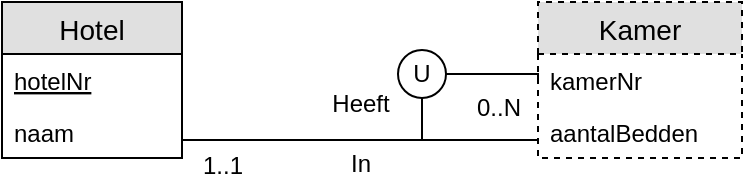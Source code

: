 <mxfile version="11.3.0" type="device" pages="1"><diagram id="jwaJcNqXWSOZmYPhH_Q-" name="Page-1"><mxGraphModel dx="813" dy="597" grid="1" gridSize="10" guides="1" tooltips="1" connect="1" arrows="1" fold="1" page="1" pageScale="1" pageWidth="850" pageHeight="1100" math="0" shadow="0"><root><mxCell id="0"/><mxCell id="1" parent="0"/><mxCell id="t_0V3kyykX7ewdRH9Sn4-1" value="" style="edgeStyle=orthogonalEdgeStyle;fontSize=12;html=1;endArrow=none;jumpSize=6;strokeWidth=1;endFill=0;rounded=0;jumpStyle=none;" parent="1" source="t_0V3kyykX7ewdRH9Sn4-8" target="t_0V3kyykX7ewdRH9Sn4-5" edge="1"><mxGeometry width="100" height="100" relative="1" as="geometry"><mxPoint x="280" y="160.857" as="sourcePoint"/><mxPoint x="480" y="156.286" as="targetPoint"/><Array as="points"><mxPoint x="390" y="210"/><mxPoint x="390" y="210"/></Array></mxGeometry></mxCell><mxCell id="t_0V3kyykX7ewdRH9Sn4-2" value="Heeft" style="text;html=1;resizable=0;points=[];align=center;verticalAlign=bottom;labelBackgroundColor=#ffffff;" parent="t_0V3kyykX7ewdRH9Sn4-1" vertex="1" connectable="0"><mxGeometry x="-0.025" y="-2" relative="1" as="geometry"><mxPoint x="2" y="-12" as="offset"/></mxGeometry></mxCell><mxCell id="t_0V3kyykX7ewdRH9Sn4-3" value="1..1" style="text;html=1;resizable=0;points=[];align=center;verticalAlign=middle;labelBackgroundColor=#ffffff;" parent="t_0V3kyykX7ewdRH9Sn4-1" vertex="1" connectable="0"><mxGeometry x="-0.884" y="-1" relative="1" as="geometry"><mxPoint x="9.5" y="12" as="offset"/></mxGeometry></mxCell><mxCell id="t_0V3kyykX7ewdRH9Sn4-4" value="0..N" style="text;html=1;resizable=0;points=[];align=center;verticalAlign=middle;labelBackgroundColor=#ffffff;" parent="t_0V3kyykX7ewdRH9Sn4-1" vertex="1" connectable="0"><mxGeometry x="0.83" y="1" relative="1" as="geometry"><mxPoint x="-5" y="-15" as="offset"/></mxGeometry></mxCell><mxCell id="SmIliz80bfoF7dCOffud-1" value="In" style="text;html=1;resizable=0;points=[];align=center;verticalAlign=bottom;labelBackgroundColor=#ffffff;" parent="t_0V3kyykX7ewdRH9Sn4-1" vertex="1" connectable="0"><mxGeometry x="-0.025" y="-2" relative="1" as="geometry"><mxPoint x="2" y="18" as="offset"/></mxGeometry></mxCell><mxCell id="t_0V3kyykX7ewdRH9Sn4-5" value="Kamer" style="swimlane;fontStyle=0;childLayout=stackLayout;horizontal=1;startSize=26;fillColor=#e0e0e0;horizontalStack=0;resizeParent=1;resizeParentMax=0;resizeLast=0;collapsible=1;marginBottom=0;swimlaneFillColor=#ffffff;align=center;fontSize=14;html=0;dashed=1;" parent="1" vertex="1"><mxGeometry x="478" y="141" width="102" height="78" as="geometry"><mxRectangle x="390" y="147" width="70" height="26" as="alternateBounds"/></mxGeometry></mxCell><mxCell id="t_0V3kyykX7ewdRH9Sn4-6" value="kamerNr" style="text;strokeColor=none;fillColor=none;spacingLeft=4;spacingRight=4;overflow=hidden;rotatable=0;points=[[0,0.5],[1,0.5]];portConstraint=eastwest;fontSize=12;fontStyle=0;rounded=0;verticalAlign=top;" parent="t_0V3kyykX7ewdRH9Sn4-5" vertex="1"><mxGeometry y="26" width="102" height="26" as="geometry"/></mxCell><mxCell id="t_0V3kyykX7ewdRH9Sn4-7" value="aantalBedden" style="text;strokeColor=none;fillColor=none;spacingLeft=4;spacingRight=4;overflow=hidden;rotatable=0;points=[[0,0.5],[1,0.5]];portConstraint=eastwest;fontSize=12;" parent="t_0V3kyykX7ewdRH9Sn4-5" vertex="1"><mxGeometry y="52" width="102" height="26" as="geometry"/></mxCell><mxCell id="t_0V3kyykX7ewdRH9Sn4-8" value="Hotel" style="swimlane;fontStyle=0;childLayout=stackLayout;horizontal=1;startSize=26;fillColor=#e0e0e0;horizontalStack=0;resizeParent=1;resizeParentMax=0;resizeLast=0;collapsible=1;marginBottom=0;swimlaneFillColor=#ffffff;align=center;fontSize=14;html=0;" parent="1" vertex="1"><mxGeometry x="210" y="141" width="90" height="78" as="geometry"><mxRectangle x="60" y="147" width="70" height="26" as="alternateBounds"/></mxGeometry></mxCell><mxCell id="t_0V3kyykX7ewdRH9Sn4-9" value="hotelNr" style="text;strokeColor=none;fillColor=none;spacingLeft=4;spacingRight=4;overflow=hidden;rotatable=0;points=[[0,0.5],[1,0.5]];portConstraint=eastwest;fontSize=12;fontStyle=4" parent="t_0V3kyykX7ewdRH9Sn4-8" vertex="1"><mxGeometry y="26" width="90" height="26" as="geometry"/></mxCell><mxCell id="t_0V3kyykX7ewdRH9Sn4-10" value="naam" style="text;strokeColor=none;fillColor=none;spacingLeft=4;spacingRight=4;overflow=hidden;rotatable=0;points=[[0,0.5],[1,0.5]];portConstraint=eastwest;fontSize=12;" parent="t_0V3kyykX7ewdRH9Sn4-8" vertex="1"><mxGeometry y="52" width="90" height="26" as="geometry"/></mxCell><mxCell id="t_0V3kyykX7ewdRH9Sn4-11" value="U" style="ellipse;whiteSpace=wrap;html=1;aspect=fixed;strokeColor=#000000;align=center;" parent="1" vertex="1"><mxGeometry x="408" y="165" width="24" height="24" as="geometry"/></mxCell><mxCell id="t_0V3kyykX7ewdRH9Sn4-12" value="" style="endArrow=none;html=1;strokeWidth=1;entryX=1;entryY=0.5;entryDx=0;entryDy=0;rounded=0;edgeStyle=orthogonalEdgeStyle;exitX=0;exitY=0.5;exitDx=0;exitDy=0;" parent="1" source="t_0V3kyykX7ewdRH9Sn4-6" target="t_0V3kyykX7ewdRH9Sn4-11" edge="1"><mxGeometry width="50" height="50" relative="1" as="geometry"><mxPoint x="510" y="100" as="sourcePoint"/><mxPoint x="560" y="50" as="targetPoint"/><Array as="points"><mxPoint x="478" y="177"/><mxPoint x="432" y="177"/></Array></mxGeometry></mxCell><mxCell id="t_0V3kyykX7ewdRH9Sn4-13" value="" style="endArrow=none;html=1;strokeWidth=1;entryX=0.5;entryY=1;entryDx=0;entryDy=0;" parent="1" target="t_0V3kyykX7ewdRH9Sn4-11" edge="1"><mxGeometry width="50" height="50" relative="1" as="geometry"><mxPoint x="420" y="210" as="sourcePoint"/><mxPoint x="260" y="240" as="targetPoint"/></mxGeometry></mxCell></root></mxGraphModel></diagram></mxfile>